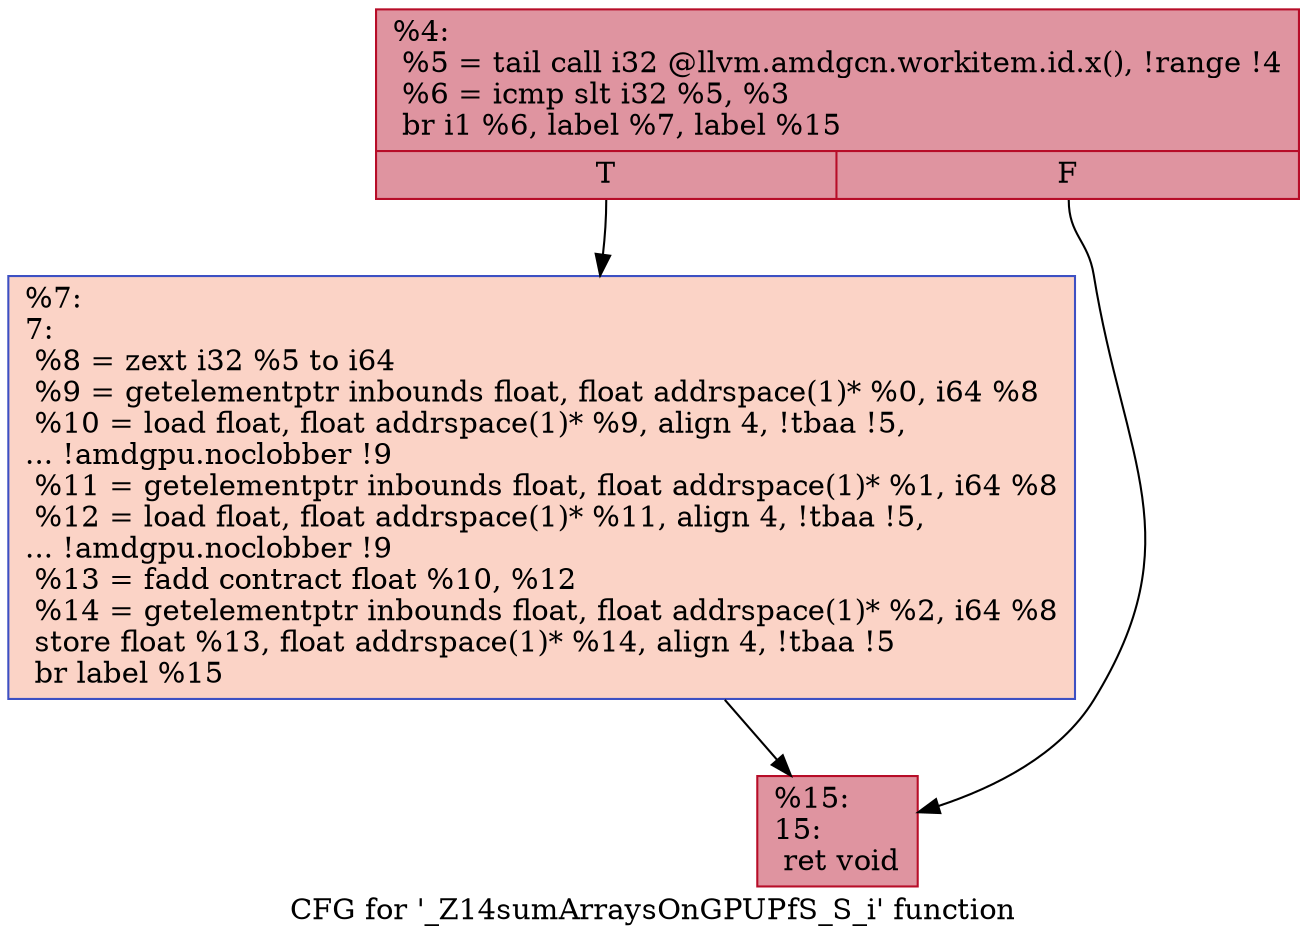 digraph "CFG for '_Z14sumArraysOnGPUPfS_S_i' function" {
	label="CFG for '_Z14sumArraysOnGPUPfS_S_i' function";

	Node0x5ed7e50 [shape=record,color="#b70d28ff", style=filled, fillcolor="#b70d2870",label="{%4:\l  %5 = tail call i32 @llvm.amdgcn.workitem.id.x(), !range !4\l  %6 = icmp slt i32 %5, %3\l  br i1 %6, label %7, label %15\l|{<s0>T|<s1>F}}"];
	Node0x5ed7e50:s0 -> Node0x5ed8c90;
	Node0x5ed7e50:s1 -> Node0x5ed8d20;
	Node0x5ed8c90 [shape=record,color="#3d50c3ff", style=filled, fillcolor="#f59c7d70",label="{%7:\l7:                                                \l  %8 = zext i32 %5 to i64\l  %9 = getelementptr inbounds float, float addrspace(1)* %0, i64 %8\l  %10 = load float, float addrspace(1)* %9, align 4, !tbaa !5,\l... !amdgpu.noclobber !9\l  %11 = getelementptr inbounds float, float addrspace(1)* %1, i64 %8\l  %12 = load float, float addrspace(1)* %11, align 4, !tbaa !5,\l... !amdgpu.noclobber !9\l  %13 = fadd contract float %10, %12\l  %14 = getelementptr inbounds float, float addrspace(1)* %2, i64 %8\l  store float %13, float addrspace(1)* %14, align 4, !tbaa !5\l  br label %15\l}"];
	Node0x5ed8c90 -> Node0x5ed8d20;
	Node0x5ed8d20 [shape=record,color="#b70d28ff", style=filled, fillcolor="#b70d2870",label="{%15:\l15:                                               \l  ret void\l}"];
}
